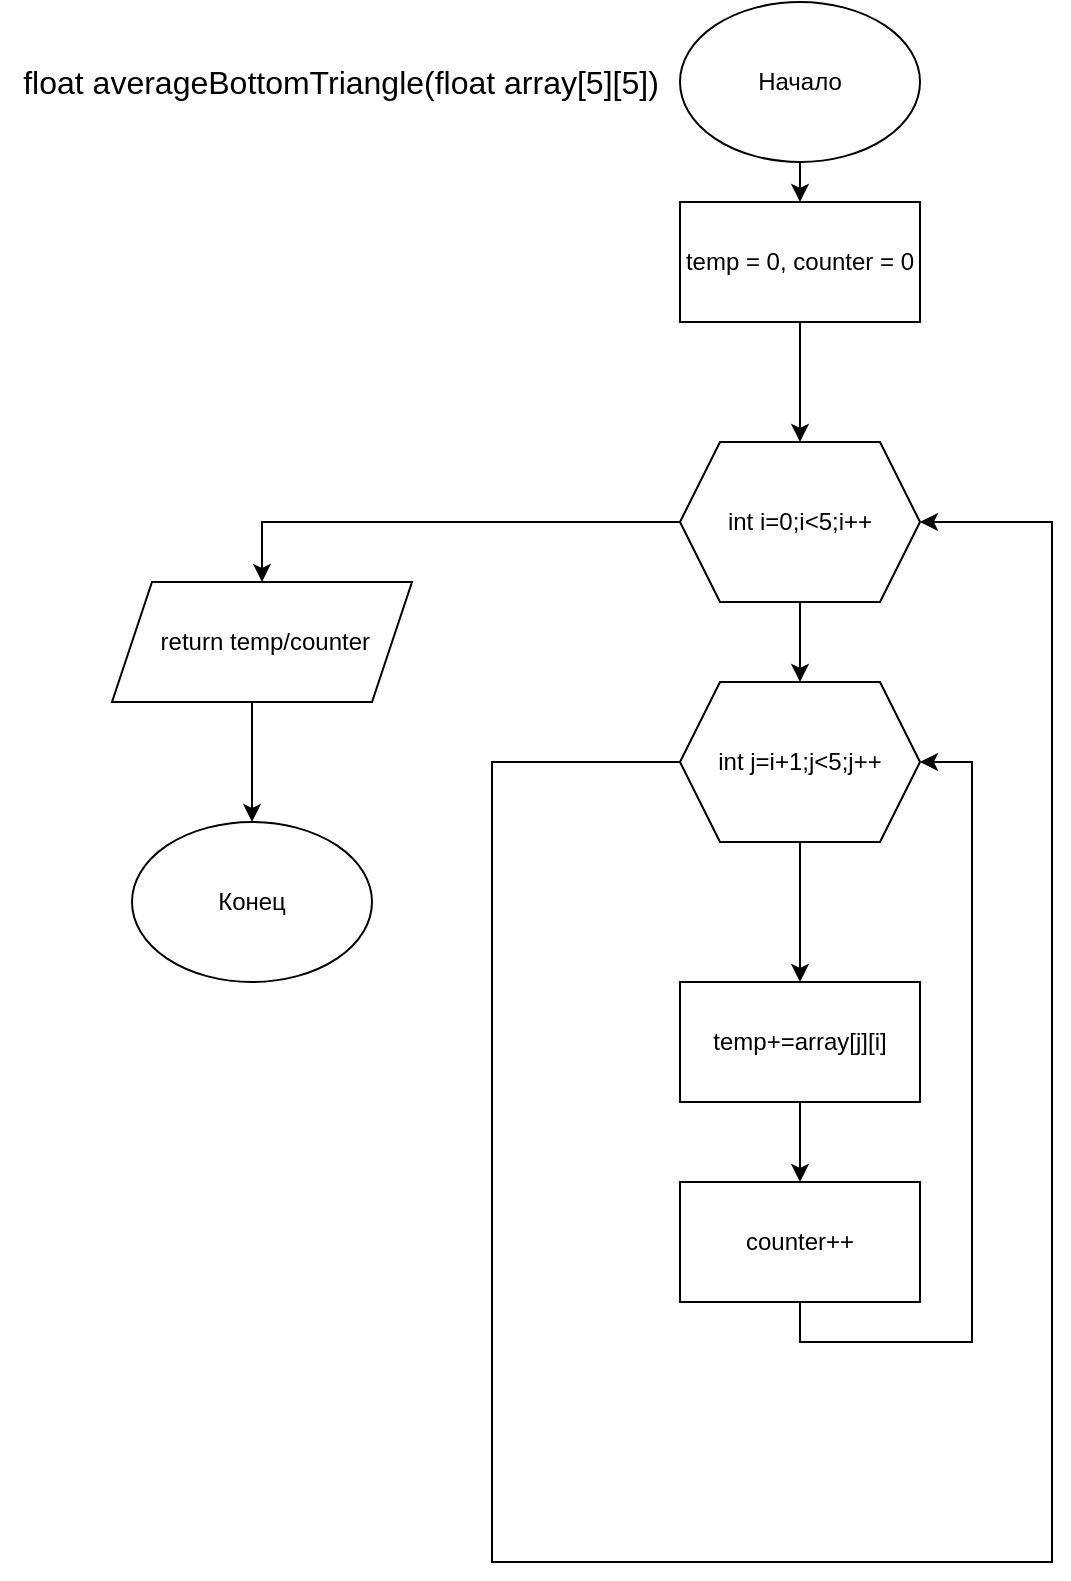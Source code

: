<mxfile version="20.8.20" type="device"><diagram name="Страница 1" id="4-SUHKtgI3fiL11Xwihq"><mxGraphModel dx="1434" dy="1908" grid="1" gridSize="10" guides="1" tooltips="1" connect="1" arrows="1" fold="1" page="1" pageScale="1" pageWidth="827" pageHeight="1169" math="0" shadow="0"><root><mxCell id="0"/><mxCell id="1" parent="0"/><mxCell id="ek4f7XwiKQwmnmZGUb0l-3" style="edgeStyle=orthogonalEdgeStyle;rounded=0;orthogonalLoop=1;jettySize=auto;html=1;exitX=0.5;exitY=1;exitDx=0;exitDy=0;entryX=0.5;entryY=0;entryDx=0;entryDy=0;" parent="1" source="ek4f7XwiKQwmnmZGUb0l-1" target="ek4f7XwiKQwmnmZGUb0l-2" edge="1"><mxGeometry relative="1" as="geometry"/></mxCell><mxCell id="ek4f7XwiKQwmnmZGUb0l-1" value="&lt;div&gt;Начало&lt;/div&gt;" style="ellipse;whiteSpace=wrap;html=1;" parent="1" vertex="1"><mxGeometry x="404" y="-910" width="120" height="80" as="geometry"/></mxCell><mxCell id="ek4f7XwiKQwmnmZGUb0l-5" style="edgeStyle=orthogonalEdgeStyle;rounded=0;orthogonalLoop=1;jettySize=auto;html=1;exitX=0.5;exitY=1;exitDx=0;exitDy=0;entryX=0.5;entryY=0;entryDx=0;entryDy=0;" parent="1" source="ek4f7XwiKQwmnmZGUb0l-2" target="ek4f7XwiKQwmnmZGUb0l-4" edge="1"><mxGeometry relative="1" as="geometry"/></mxCell><mxCell id="ek4f7XwiKQwmnmZGUb0l-2" value="temp = 0, counter = 0" style="rounded=0;whiteSpace=wrap;html=1;" parent="1" vertex="1"><mxGeometry x="404" y="-810" width="120" height="60" as="geometry"/></mxCell><mxCell id="ek4f7XwiKQwmnmZGUb0l-29" style="edgeStyle=orthogonalEdgeStyle;rounded=0;orthogonalLoop=1;jettySize=auto;html=1;exitX=0.5;exitY=1;exitDx=0;exitDy=0;entryX=0.5;entryY=0;entryDx=0;entryDy=0;strokeColor=default;fontSize=16;endArrow=classic;endFill=1;" parent="1" source="ek4f7XwiKQwmnmZGUb0l-4" target="ek4f7XwiKQwmnmZGUb0l-26" edge="1"><mxGeometry relative="1" as="geometry"/></mxCell><mxCell id="ek4f7XwiKQwmnmZGUb0l-43" style="edgeStyle=orthogonalEdgeStyle;rounded=0;orthogonalLoop=1;jettySize=auto;html=1;exitX=0;exitY=0.5;exitDx=0;exitDy=0;entryX=0.5;entryY=0;entryDx=0;entryDy=0;strokeColor=default;fontSize=12;endArrow=classic;endFill=1;" parent="1" source="ek4f7XwiKQwmnmZGUb0l-4" target="ek4f7XwiKQwmnmZGUb0l-42" edge="1"><mxGeometry relative="1" as="geometry"/></mxCell><mxCell id="ek4f7XwiKQwmnmZGUb0l-4" value="int i=0;i&amp;lt;5;i++" style="shape=hexagon;perimeter=hexagonPerimeter2;whiteSpace=wrap;html=1;fixedSize=1;" parent="1" vertex="1"><mxGeometry x="404" y="-690" width="120" height="80" as="geometry"/></mxCell><mxCell id="ek4f7XwiKQwmnmZGUb0l-25" value="float averageBottomTriangle(float array[5][5])" style="text;html=1;align=center;verticalAlign=middle;resizable=0;points=[];autosize=1;strokeColor=none;fillColor=none;fontSize=16;" parent="1" vertex="1"><mxGeometry x="64" y="-885" width="340" height="30" as="geometry"/></mxCell><mxCell id="ek4f7XwiKQwmnmZGUb0l-40" style="edgeStyle=orthogonalEdgeStyle;rounded=0;orthogonalLoop=1;jettySize=auto;html=1;exitX=0;exitY=0.5;exitDx=0;exitDy=0;entryX=1;entryY=0.5;entryDx=0;entryDy=0;strokeColor=default;fontSize=12;endArrow=classic;endFill=1;" parent="1" source="ek4f7XwiKQwmnmZGUb0l-26" target="ek4f7XwiKQwmnmZGUb0l-4" edge="1"><mxGeometry relative="1" as="geometry"><Array as="points"><mxPoint x="310" y="-530"/><mxPoint x="310" y="-130"/><mxPoint x="590" y="-130"/><mxPoint x="590" y="-650"/></Array></mxGeometry></mxCell><mxCell id="tHldtHk2uxq_ikhiKuVW-2" style="edgeStyle=orthogonalEdgeStyle;rounded=0;orthogonalLoop=1;jettySize=auto;html=1;exitX=0.5;exitY=1;exitDx=0;exitDy=0;entryX=0.5;entryY=0;entryDx=0;entryDy=0;" edge="1" parent="1" source="ek4f7XwiKQwmnmZGUb0l-26" target="tHldtHk2uxq_ikhiKuVW-1"><mxGeometry relative="1" as="geometry"/></mxCell><mxCell id="ek4f7XwiKQwmnmZGUb0l-26" value="int j=i+1;j&amp;lt;5;j++" style="shape=hexagon;perimeter=hexagonPerimeter2;whiteSpace=wrap;html=1;fixedSize=1;fontSize=12;" parent="1" vertex="1"><mxGeometry x="404" y="-570" width="120" height="80" as="geometry"/></mxCell><mxCell id="ek4f7XwiKQwmnmZGUb0l-45" style="edgeStyle=orthogonalEdgeStyle;rounded=0;orthogonalLoop=1;jettySize=auto;html=1;exitX=0.5;exitY=1;exitDx=0;exitDy=0;strokeColor=default;fontSize=12;endArrow=classic;endFill=1;" parent="1" source="ek4f7XwiKQwmnmZGUb0l-42" target="ek4f7XwiKQwmnmZGUb0l-44" edge="1"><mxGeometry relative="1" as="geometry"><Array as="points"><mxPoint x="190" y="-560"/></Array></mxGeometry></mxCell><mxCell id="ek4f7XwiKQwmnmZGUb0l-42" value="&amp;nbsp;return temp/counter" style="shape=parallelogram;perimeter=parallelogramPerimeter;whiteSpace=wrap;html=1;fixedSize=1;fontSize=12;" parent="1" vertex="1"><mxGeometry x="120" y="-620" width="150" height="60" as="geometry"/></mxCell><mxCell id="ek4f7XwiKQwmnmZGUb0l-44" value="Конец" style="ellipse;whiteSpace=wrap;html=1;fontSize=12;" parent="1" vertex="1"><mxGeometry x="130" y="-500" width="120" height="80" as="geometry"/></mxCell><mxCell id="tHldtHk2uxq_ikhiKuVW-5" style="edgeStyle=orthogonalEdgeStyle;rounded=0;orthogonalLoop=1;jettySize=auto;html=1;exitX=0.5;exitY=1;exitDx=0;exitDy=0;entryX=0.5;entryY=0;entryDx=0;entryDy=0;" edge="1" parent="1" source="tHldtHk2uxq_ikhiKuVW-1" target="tHldtHk2uxq_ikhiKuVW-4"><mxGeometry relative="1" as="geometry"/></mxCell><mxCell id="tHldtHk2uxq_ikhiKuVW-1" value="temp+=array[j][i]" style="rounded=0;whiteSpace=wrap;html=1;" vertex="1" parent="1"><mxGeometry x="404" y="-420" width="120" height="60" as="geometry"/></mxCell><mxCell id="tHldtHk2uxq_ikhiKuVW-6" style="edgeStyle=orthogonalEdgeStyle;rounded=0;orthogonalLoop=1;jettySize=auto;html=1;exitX=0.5;exitY=1;exitDx=0;exitDy=0;entryX=1;entryY=0.5;entryDx=0;entryDy=0;" edge="1" parent="1" source="tHldtHk2uxq_ikhiKuVW-4" target="ek4f7XwiKQwmnmZGUb0l-26"><mxGeometry relative="1" as="geometry"><Array as="points"><mxPoint x="464" y="-240"/><mxPoint x="550" y="-240"/><mxPoint x="550" y="-530"/></Array></mxGeometry></mxCell><mxCell id="tHldtHk2uxq_ikhiKuVW-4" value="counter++" style="rounded=0;whiteSpace=wrap;html=1;" vertex="1" parent="1"><mxGeometry x="404" y="-320" width="120" height="60" as="geometry"/></mxCell></root></mxGraphModel></diagram></mxfile>